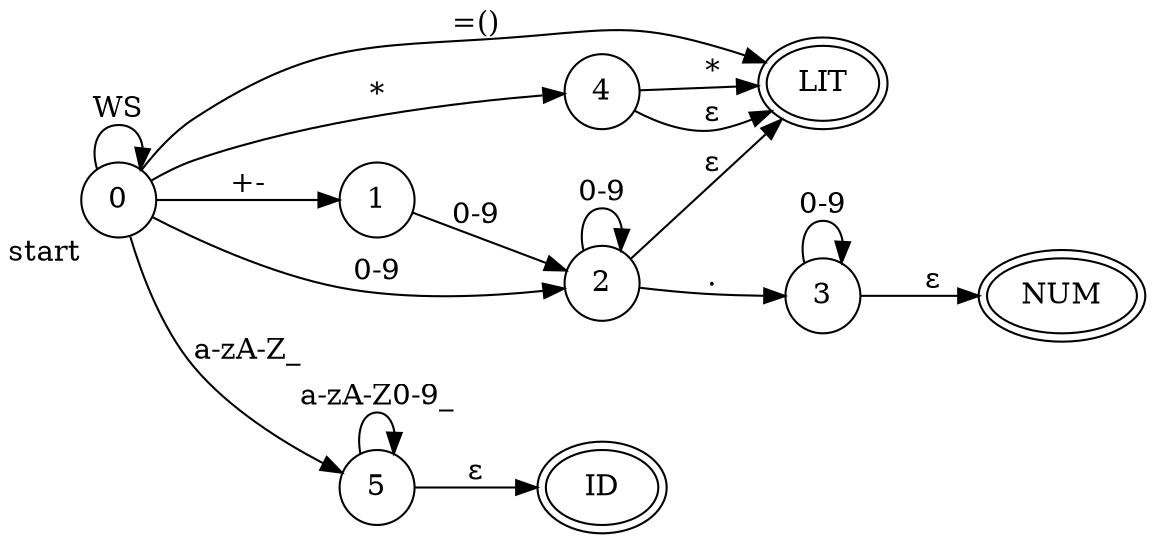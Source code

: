 digraph G {
    rankdir="LR";
    node [shape=ellipse, peripheries=2]{NUM, LIT, ID};
    node [shape=circle, peripheries=1];
    
    0[xlabel="start"]
    0 -> 0[label="WS"]
    0 -> LIT[label="=\()"];
    
    0 -> 4[label="*"];
    4 -> LIT[label="*"];
    4 -> LIT[label="ε"];

    0 -> 1[label="+-"];
    1 -> 2[label="0-9"];
    2 -> LIT[label="ε"];

    0 -> 2[label="0-9"];
    2 -> 2[label="0-9"];
    2 -> 3[label="."];
    3 -> 3[label="0-9"];
    3 -> NUM[label="ε"];
    
    0 -> 5[label="a-zA-Z_"];
    5 -> 5[label="a-zA-Z0-9_"];
    5 -> ID[label="ε"];


}